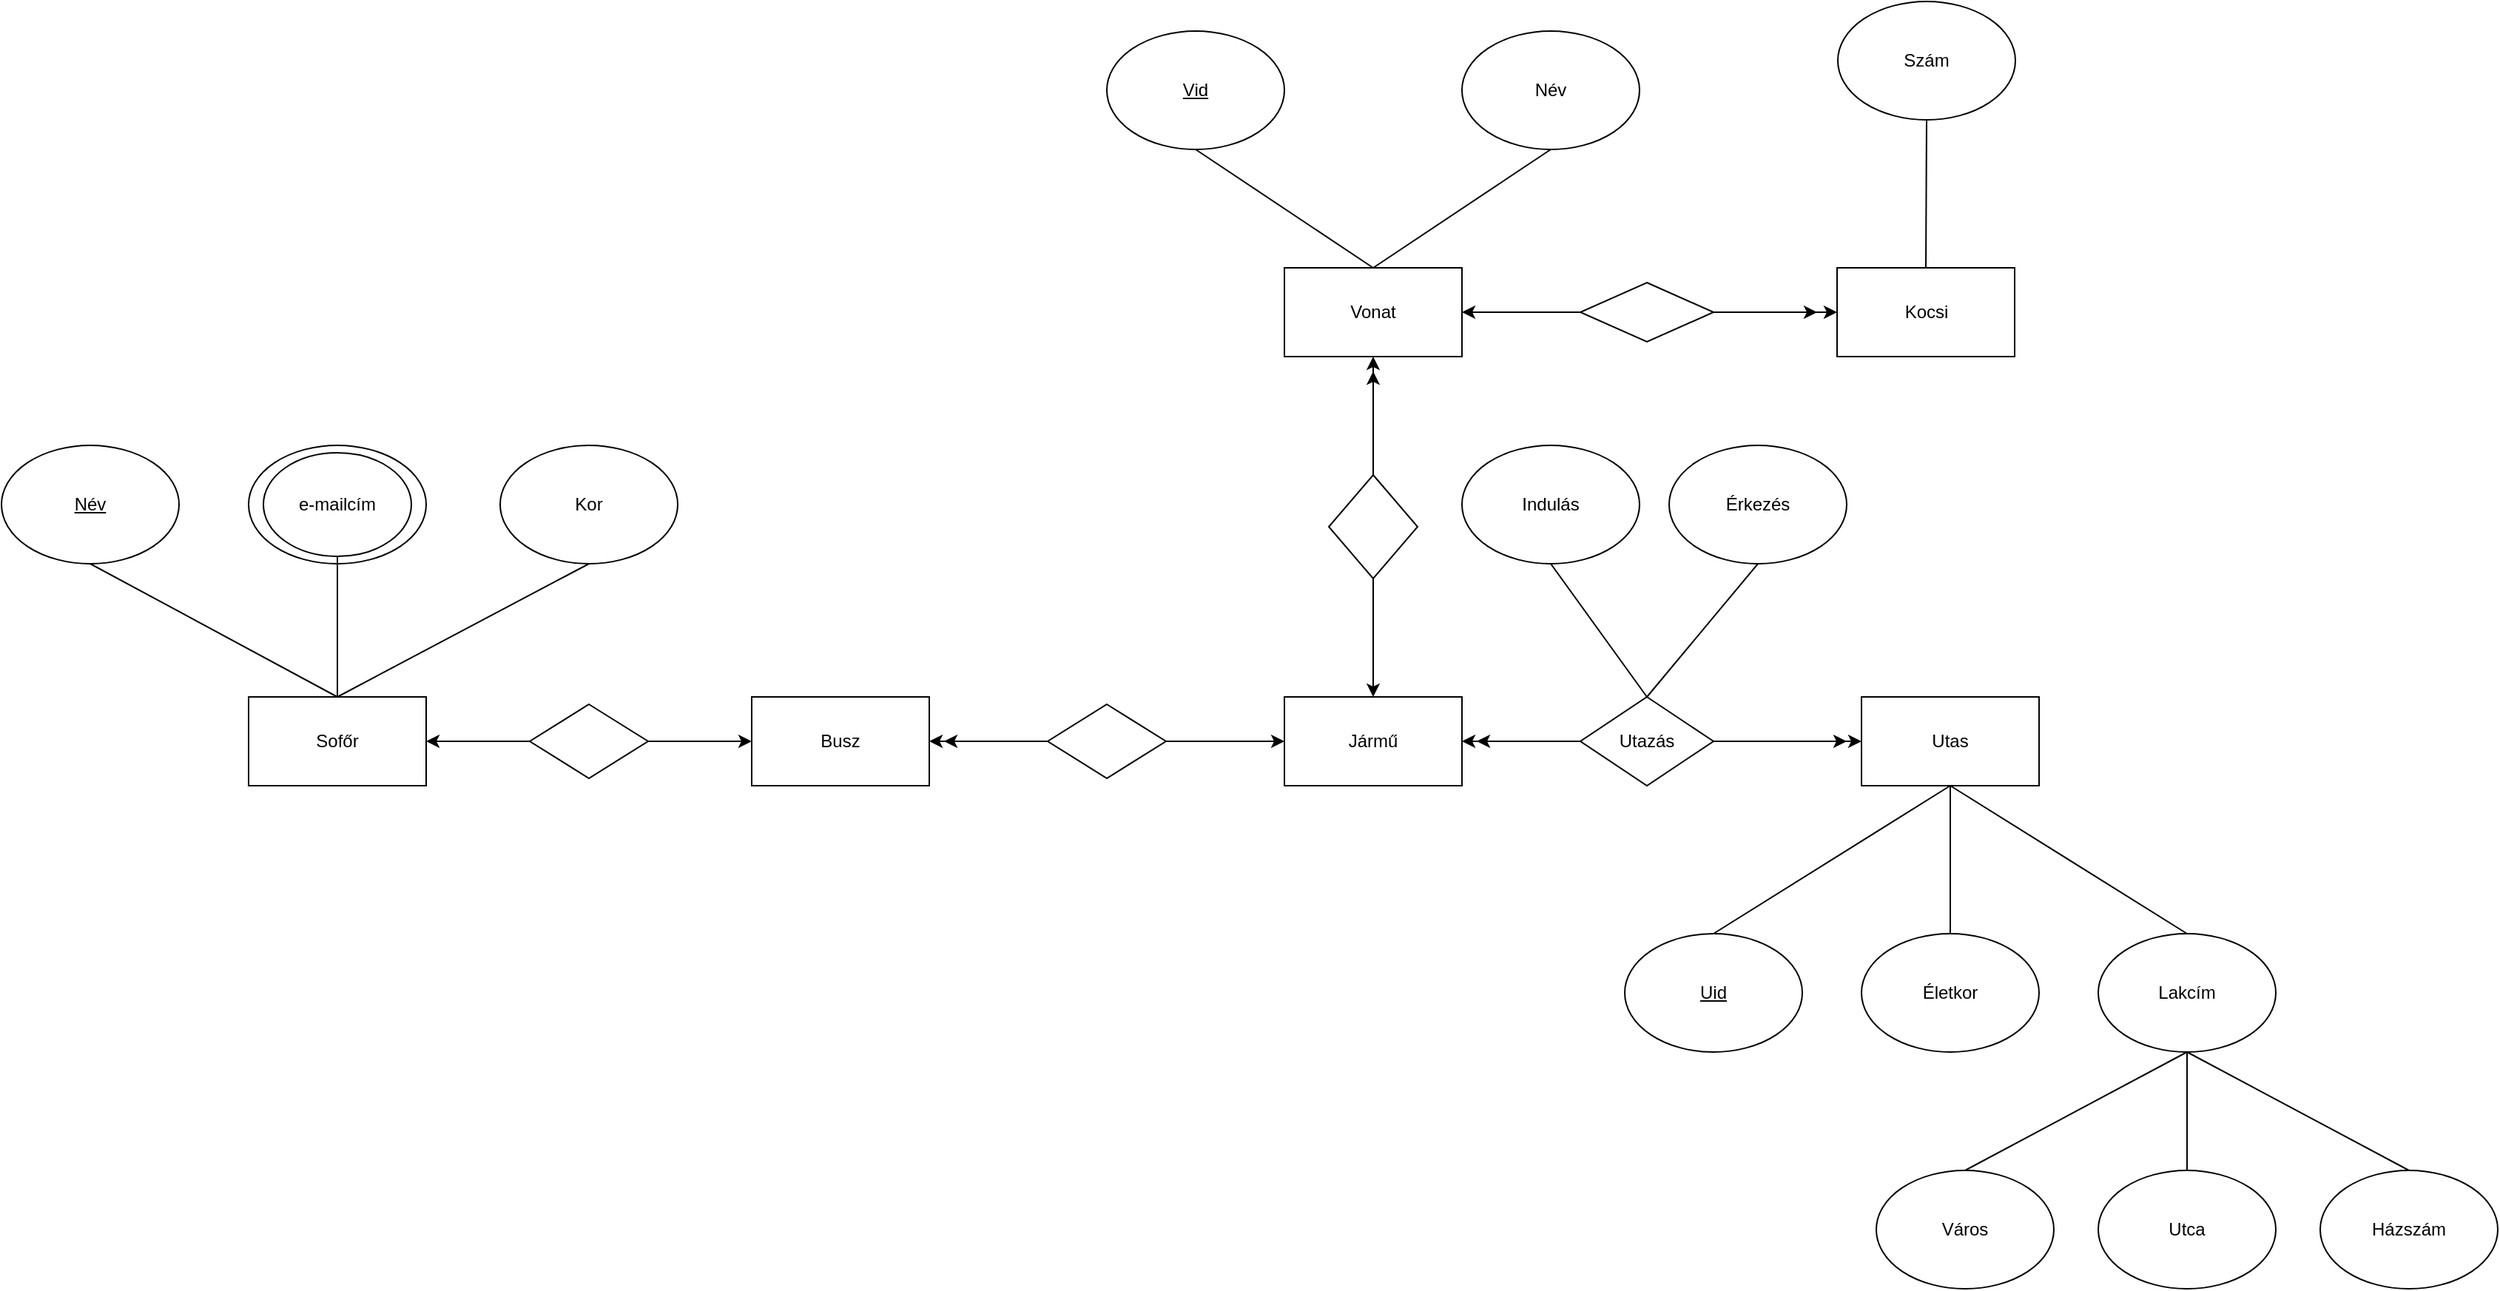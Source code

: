 <mxfile version="20.4.0" type="device"><diagram id="2HoovU7IPB2_IwPYmKss" name="1 oldal"><mxGraphModel dx="2249" dy="1906" grid="1" gridSize="10" guides="1" tooltips="1" connect="1" arrows="1" fold="1" page="1" pageScale="1" pageWidth="827" pageHeight="1169" math="0" shadow="0"><root><mxCell id="0"/><mxCell id="1" parent="0"/><mxCell id="dX716cjw8x0qub9wDfch-1" value="Jármű" style="rounded=0;whiteSpace=wrap;html=1;" vertex="1" parent="1"><mxGeometry x="40" y="290" width="120" height="60" as="geometry"/></mxCell><mxCell id="dX716cjw8x0qub9wDfch-2" value="Utas" style="rounded=0;whiteSpace=wrap;html=1;" vertex="1" parent="1"><mxGeometry x="430" y="290" width="120" height="60" as="geometry"/></mxCell><mxCell id="dX716cjw8x0qub9wDfch-6" value="" style="edgeStyle=orthogonalEdgeStyle;rounded=0;orthogonalLoop=1;jettySize=auto;html=1;" edge="1" parent="1" source="dX716cjw8x0qub9wDfch-4" target="dX716cjw8x0qub9wDfch-2"><mxGeometry relative="1" as="geometry"/></mxCell><mxCell id="dX716cjw8x0qub9wDfch-4" value="Utazás" style="rhombus;whiteSpace=wrap;html=1;" vertex="1" parent="1"><mxGeometry x="240" y="290" width="90" height="60" as="geometry"/></mxCell><mxCell id="dX716cjw8x0qub9wDfch-8" value="" style="endArrow=classic;html=1;rounded=0;entryX=1;entryY=0.5;entryDx=0;entryDy=0;exitX=0;exitY=0.5;exitDx=0;exitDy=0;" edge="1" parent="1" source="dX716cjw8x0qub9wDfch-4" target="dX716cjw8x0qub9wDfch-1"><mxGeometry width="50" height="50" relative="1" as="geometry"><mxPoint x="390" y="410" as="sourcePoint"/><mxPoint x="440" y="360" as="targetPoint"/></mxGeometry></mxCell><mxCell id="dX716cjw8x0qub9wDfch-9" value="" style="endArrow=classic;html=1;rounded=0;exitX=1;exitY=0.5;exitDx=0;exitDy=0;" edge="1" parent="1" source="dX716cjw8x0qub9wDfch-4"><mxGeometry width="50" height="50" relative="1" as="geometry"><mxPoint x="390" y="410" as="sourcePoint"/><mxPoint x="420" y="320" as="targetPoint"/></mxGeometry></mxCell><mxCell id="dX716cjw8x0qub9wDfch-10" value="Életkor" style="ellipse;whiteSpace=wrap;html=1;" vertex="1" parent="1"><mxGeometry x="430" y="450" width="120" height="80" as="geometry"/></mxCell><mxCell id="dX716cjw8x0qub9wDfch-11" value="&lt;u&gt;Uid&lt;/u&gt;" style="ellipse;whiteSpace=wrap;html=1;" vertex="1" parent="1"><mxGeometry x="270" y="450" width="120" height="80" as="geometry"/></mxCell><mxCell id="dX716cjw8x0qub9wDfch-12" value="Lakcím" style="ellipse;whiteSpace=wrap;html=1;" vertex="1" parent="1"><mxGeometry x="590" y="450" width="120" height="80" as="geometry"/></mxCell><mxCell id="dX716cjw8x0qub9wDfch-13" value="" style="endArrow=none;html=1;rounded=0;exitX=0.5;exitY=0;exitDx=0;exitDy=0;entryX=0.5;entryY=1;entryDx=0;entryDy=0;" edge="1" parent="1" source="dX716cjw8x0qub9wDfch-10" target="dX716cjw8x0qub9wDfch-2"><mxGeometry width="50" height="50" relative="1" as="geometry"><mxPoint x="400" y="390" as="sourcePoint"/><mxPoint x="450" y="340" as="targetPoint"/></mxGeometry></mxCell><mxCell id="dX716cjw8x0qub9wDfch-14" value="" style="endArrow=none;html=1;rounded=0;entryX=0.5;entryY=1;entryDx=0;entryDy=0;exitX=0.5;exitY=0;exitDx=0;exitDy=0;" edge="1" parent="1" source="dX716cjw8x0qub9wDfch-11" target="dX716cjw8x0qub9wDfch-2"><mxGeometry width="50" height="50" relative="1" as="geometry"><mxPoint x="400" y="390" as="sourcePoint"/><mxPoint x="450" y="340" as="targetPoint"/></mxGeometry></mxCell><mxCell id="dX716cjw8x0qub9wDfch-15" value="" style="endArrow=none;html=1;rounded=0;entryX=0.5;entryY=1;entryDx=0;entryDy=0;exitX=0.5;exitY=0;exitDx=0;exitDy=0;" edge="1" parent="1" source="dX716cjw8x0qub9wDfch-12" target="dX716cjw8x0qub9wDfch-2"><mxGeometry width="50" height="50" relative="1" as="geometry"><mxPoint x="400" y="390" as="sourcePoint"/><mxPoint x="450" y="340" as="targetPoint"/></mxGeometry></mxCell><mxCell id="dX716cjw8x0qub9wDfch-16" value="Házszám" style="ellipse;whiteSpace=wrap;html=1;" vertex="1" parent="1"><mxGeometry x="740" y="610" width="120" height="80" as="geometry"/></mxCell><mxCell id="dX716cjw8x0qub9wDfch-17" value="Város" style="ellipse;whiteSpace=wrap;html=1;" vertex="1" parent="1"><mxGeometry x="440" y="610" width="120" height="80" as="geometry"/></mxCell><mxCell id="dX716cjw8x0qub9wDfch-18" value="Utca" style="ellipse;whiteSpace=wrap;html=1;" vertex="1" parent="1"><mxGeometry x="590" y="610" width="120" height="80" as="geometry"/></mxCell><mxCell id="dX716cjw8x0qub9wDfch-19" value="" style="endArrow=none;html=1;rounded=0;entryX=0.5;entryY=1;entryDx=0;entryDy=0;exitX=0.5;exitY=0;exitDx=0;exitDy=0;" edge="1" parent="1" source="dX716cjw8x0qub9wDfch-17" target="dX716cjw8x0qub9wDfch-12"><mxGeometry width="50" height="50" relative="1" as="geometry"><mxPoint x="400" y="590" as="sourcePoint"/><mxPoint x="450" y="540" as="targetPoint"/></mxGeometry></mxCell><mxCell id="dX716cjw8x0qub9wDfch-20" value="" style="endArrow=none;html=1;rounded=0;entryX=0.5;entryY=1;entryDx=0;entryDy=0;exitX=0.5;exitY=0;exitDx=0;exitDy=0;" edge="1" parent="1" source="dX716cjw8x0qub9wDfch-18" target="dX716cjw8x0qub9wDfch-12"><mxGeometry width="50" height="50" relative="1" as="geometry"><mxPoint x="400" y="590" as="sourcePoint"/><mxPoint x="450" y="540" as="targetPoint"/></mxGeometry></mxCell><mxCell id="dX716cjw8x0qub9wDfch-21" value="" style="endArrow=none;html=1;rounded=0;exitX=0.5;exitY=0;exitDx=0;exitDy=0;" edge="1" parent="1" source="dX716cjw8x0qub9wDfch-16"><mxGeometry width="50" height="50" relative="1" as="geometry"><mxPoint x="400" y="590" as="sourcePoint"/><mxPoint x="650" y="530" as="targetPoint"/></mxGeometry></mxCell><mxCell id="dX716cjw8x0qub9wDfch-23" value="Vonat" style="rounded=0;whiteSpace=wrap;html=1;" vertex="1" parent="1"><mxGeometry x="40" width="120" height="60" as="geometry"/></mxCell><mxCell id="dX716cjw8x0qub9wDfch-24" value="" style="endArrow=classic;html=1;rounded=0;exitX=0;exitY=0.5;exitDx=0;exitDy=0;" edge="1" parent="1" source="dX716cjw8x0qub9wDfch-4"><mxGeometry width="50" height="50" relative="1" as="geometry"><mxPoint x="150" y="460" as="sourcePoint"/><mxPoint x="170" y="320" as="targetPoint"/></mxGeometry></mxCell><mxCell id="dX716cjw8x0qub9wDfch-25" value="" style="rhombus;whiteSpace=wrap;html=1;" vertex="1" parent="1"><mxGeometry x="70" y="140" width="60" height="70" as="geometry"/></mxCell><mxCell id="dX716cjw8x0qub9wDfch-26" value="" style="endArrow=classic;html=1;rounded=0;entryX=0.5;entryY=1;entryDx=0;entryDy=0;exitX=0.5;exitY=0;exitDx=0;exitDy=0;" edge="1" parent="1" source="dX716cjw8x0qub9wDfch-25" target="dX716cjw8x0qub9wDfch-23"><mxGeometry width="50" height="50" relative="1" as="geometry"><mxPoint x="280" y="220" as="sourcePoint"/><mxPoint x="330" y="170" as="targetPoint"/></mxGeometry></mxCell><mxCell id="dX716cjw8x0qub9wDfch-27" value="" style="endArrow=classic;html=1;rounded=0;" edge="1" parent="1"><mxGeometry width="50" height="50" relative="1" as="geometry"><mxPoint x="100" y="140" as="sourcePoint"/><mxPoint x="100" y="70" as="targetPoint"/></mxGeometry></mxCell><mxCell id="dX716cjw8x0qub9wDfch-28" value="" style="endArrow=classic;html=1;rounded=0;exitX=0.5;exitY=1;exitDx=0;exitDy=0;entryX=0.5;entryY=0;entryDx=0;entryDy=0;" edge="1" parent="1" source="dX716cjw8x0qub9wDfch-25" target="dX716cjw8x0qub9wDfch-1"><mxGeometry width="50" height="50" relative="1" as="geometry"><mxPoint x="280" y="220" as="sourcePoint"/><mxPoint x="330" y="170" as="targetPoint"/></mxGeometry></mxCell><mxCell id="dX716cjw8x0qub9wDfch-29" value="Kocsi" style="rounded=0;whiteSpace=wrap;html=1;" vertex="1" parent="1"><mxGeometry x="413.5" width="120" height="60" as="geometry"/></mxCell><mxCell id="dX716cjw8x0qub9wDfch-30" value="" style="rhombus;whiteSpace=wrap;html=1;rotation=0;" vertex="1" parent="1"><mxGeometry x="240" y="10" width="90" height="40" as="geometry"/></mxCell><mxCell id="dX716cjw8x0qub9wDfch-31" value="Busz" style="rounded=0;whiteSpace=wrap;html=1;" vertex="1" parent="1"><mxGeometry x="-320" y="290" width="120" height="60" as="geometry"/></mxCell><mxCell id="dX716cjw8x0qub9wDfch-32" value="" style="rhombus;whiteSpace=wrap;html=1;" vertex="1" parent="1"><mxGeometry x="-120" y="295" width="80" height="50" as="geometry"/></mxCell><mxCell id="dX716cjw8x0qub9wDfch-33" value="" style="endArrow=classic;html=1;rounded=0;entryX=0;entryY=0.5;entryDx=0;entryDy=0;exitX=1;exitY=0.5;exitDx=0;exitDy=0;" edge="1" parent="1" source="dX716cjw8x0qub9wDfch-32" target="dX716cjw8x0qub9wDfch-1"><mxGeometry width="50" height="50" relative="1" as="geometry"><mxPoint x="-20" y="330" as="sourcePoint"/><mxPoint x="30" y="280" as="targetPoint"/></mxGeometry></mxCell><mxCell id="dX716cjw8x0qub9wDfch-34" value="" style="endArrow=classic;html=1;rounded=0;entryX=1;entryY=0.5;entryDx=0;entryDy=0;exitX=0;exitY=0.5;exitDx=0;exitDy=0;" edge="1" parent="1" source="dX716cjw8x0qub9wDfch-32" target="dX716cjw8x0qub9wDfch-31"><mxGeometry width="50" height="50" relative="1" as="geometry"><mxPoint x="-20" y="330" as="sourcePoint"/><mxPoint x="30" y="280" as="targetPoint"/></mxGeometry></mxCell><mxCell id="dX716cjw8x0qub9wDfch-35" value="" style="endArrow=classic;html=1;rounded=0;exitX=0;exitY=0.5;exitDx=0;exitDy=0;" edge="1" parent="1" source="dX716cjw8x0qub9wDfch-32"><mxGeometry width="50" height="50" relative="1" as="geometry"><mxPoint x="-20" y="330" as="sourcePoint"/><mxPoint x="-190" y="320" as="targetPoint"/></mxGeometry></mxCell><mxCell id="dX716cjw8x0qub9wDfch-36" value="" style="endArrow=classic;html=1;rounded=0;entryX=0;entryY=0.5;entryDx=0;entryDy=0;exitX=1;exitY=0.5;exitDx=0;exitDy=0;" edge="1" parent="1" source="dX716cjw8x0qub9wDfch-30" target="dX716cjw8x0qub9wDfch-29"><mxGeometry width="50" height="50" relative="1" as="geometry"><mxPoint x="260" y="190" as="sourcePoint"/><mxPoint x="310" y="140" as="targetPoint"/></mxGeometry></mxCell><mxCell id="dX716cjw8x0qub9wDfch-37" value="" style="endArrow=classic;html=1;rounded=0;exitX=1;exitY=0.5;exitDx=0;exitDy=0;" edge="1" parent="1" source="dX716cjw8x0qub9wDfch-30"><mxGeometry width="50" height="50" relative="1" as="geometry"><mxPoint x="260" y="190" as="sourcePoint"/><mxPoint x="400" y="30" as="targetPoint"/></mxGeometry></mxCell><mxCell id="dX716cjw8x0qub9wDfch-38" value="&lt;u&gt;Vid&lt;/u&gt;" style="ellipse;whiteSpace=wrap;html=1;" vertex="1" parent="1"><mxGeometry x="-80" y="-160" width="120" height="80" as="geometry"/></mxCell><mxCell id="dX716cjw8x0qub9wDfch-39" value="Név" style="ellipse;whiteSpace=wrap;html=1;" vertex="1" parent="1"><mxGeometry x="160" y="-160" width="120" height="80" as="geometry"/></mxCell><mxCell id="dX716cjw8x0qub9wDfch-41" value="" style="endArrow=classic;html=1;rounded=0;entryX=1;entryY=0.5;entryDx=0;entryDy=0;exitX=0;exitY=0.5;exitDx=0;exitDy=0;" edge="1" parent="1" source="dX716cjw8x0qub9wDfch-30" target="dX716cjw8x0qub9wDfch-23"><mxGeometry width="50" height="50" relative="1" as="geometry"><mxPoint x="150" y="-50" as="sourcePoint"/><mxPoint x="200" y="-100" as="targetPoint"/></mxGeometry></mxCell><mxCell id="dX716cjw8x0qub9wDfch-42" value="" style="endArrow=none;html=1;rounded=0;entryX=0.5;entryY=1;entryDx=0;entryDy=0;exitX=0.5;exitY=0;exitDx=0;exitDy=0;" edge="1" parent="1" source="dX716cjw8x0qub9wDfch-23" target="dX716cjw8x0qub9wDfch-38"><mxGeometry width="50" height="50" relative="1" as="geometry"><mxPoint x="150" y="-50" as="sourcePoint"/><mxPoint x="200" y="-100" as="targetPoint"/></mxGeometry></mxCell><mxCell id="dX716cjw8x0qub9wDfch-43" value="" style="endArrow=none;html=1;rounded=0;entryX=0.5;entryY=1;entryDx=0;entryDy=0;exitX=0.5;exitY=0;exitDx=0;exitDy=0;" edge="1" parent="1" source="dX716cjw8x0qub9wDfch-23" target="dX716cjw8x0qub9wDfch-39"><mxGeometry width="50" height="50" relative="1" as="geometry"><mxPoint x="150" y="-50" as="sourcePoint"/><mxPoint x="200" y="-100" as="targetPoint"/></mxGeometry></mxCell><mxCell id="dX716cjw8x0qub9wDfch-44" value="Szám" style="ellipse;whiteSpace=wrap;html=1;" vertex="1" parent="1"><mxGeometry x="414" y="-180" width="120" height="80" as="geometry"/></mxCell><mxCell id="dX716cjw8x0qub9wDfch-45" value="" style="endArrow=none;html=1;rounded=0;entryX=0.5;entryY=1;entryDx=0;entryDy=0;exitX=0.5;exitY=0;exitDx=0;exitDy=0;" edge="1" parent="1" source="dX716cjw8x0qub9wDfch-29" target="dX716cjw8x0qub9wDfch-44"><mxGeometry width="50" height="50" relative="1" as="geometry"><mxPoint x="230" y="250" as="sourcePoint"/><mxPoint x="280" y="200" as="targetPoint"/></mxGeometry></mxCell><mxCell id="dX716cjw8x0qub9wDfch-46" value="Sofőr" style="rounded=0;whiteSpace=wrap;html=1;" vertex="1" parent="1"><mxGeometry x="-660" y="290" width="120" height="60" as="geometry"/></mxCell><mxCell id="dX716cjw8x0qub9wDfch-47" value="" style="endArrow=classic;html=1;rounded=0;entryX=1;entryY=0.5;entryDx=0;entryDy=0;exitX=0;exitY=0.5;exitDx=0;exitDy=0;" edge="1" parent="1" source="dX716cjw8x0qub9wDfch-48" target="dX716cjw8x0qub9wDfch-46"><mxGeometry width="50" height="50" relative="1" as="geometry"><mxPoint x="-200" y="390" as="sourcePoint"/><mxPoint x="-350" y="450" as="targetPoint"/></mxGeometry></mxCell><mxCell id="dX716cjw8x0qub9wDfch-48" value="" style="rhombus;whiteSpace=wrap;html=1;" vertex="1" parent="1"><mxGeometry x="-470" y="295" width="80" height="50" as="geometry"/></mxCell><mxCell id="dX716cjw8x0qub9wDfch-50" value="" style="endArrow=classic;html=1;rounded=0;entryX=0;entryY=0.5;entryDx=0;entryDy=0;exitX=1;exitY=0.5;exitDx=0;exitDy=0;" edge="1" parent="1" source="dX716cjw8x0qub9wDfch-48" target="dX716cjw8x0qub9wDfch-31"><mxGeometry width="50" height="50" relative="1" as="geometry"><mxPoint x="-200" y="390" as="sourcePoint"/><mxPoint x="-150" y="340" as="targetPoint"/></mxGeometry></mxCell><mxCell id="dX716cjw8x0qub9wDfch-51" value="Kor" style="ellipse;whiteSpace=wrap;html=1;" vertex="1" parent="1"><mxGeometry x="-490" y="120" width="120" height="80" as="geometry"/></mxCell><mxCell id="dX716cjw8x0qub9wDfch-53" value="&lt;u&gt;Név&lt;/u&gt;" style="ellipse;whiteSpace=wrap;html=1;" vertex="1" parent="1"><mxGeometry x="-827" y="120" width="120" height="80" as="geometry"/></mxCell><mxCell id="dX716cjw8x0qub9wDfch-55" value="" style="group" vertex="1" connectable="0" parent="1"><mxGeometry x="-660" y="120" width="120" height="80" as="geometry"/></mxCell><mxCell id="dX716cjw8x0qub9wDfch-52" value="" style="ellipse;whiteSpace=wrap;html=1;" vertex="1" parent="dX716cjw8x0qub9wDfch-55"><mxGeometry width="120" height="80" as="geometry"/></mxCell><mxCell id="dX716cjw8x0qub9wDfch-54" value="e-mailcím" style="ellipse;whiteSpace=wrap;html=1;" vertex="1" parent="dX716cjw8x0qub9wDfch-55"><mxGeometry x="10" y="5" width="100" height="70" as="geometry"/></mxCell><mxCell id="dX716cjw8x0qub9wDfch-56" value="" style="endArrow=none;html=1;rounded=0;entryX=0.5;entryY=1;entryDx=0;entryDy=0;exitX=0.5;exitY=0;exitDx=0;exitDy=0;" edge="1" parent="1" source="dX716cjw8x0qub9wDfch-46" target="dX716cjw8x0qub9wDfch-51"><mxGeometry width="50" height="50" relative="1" as="geometry"><mxPoint x="-400" y="280" as="sourcePoint"/><mxPoint x="-350" y="230" as="targetPoint"/></mxGeometry></mxCell><mxCell id="dX716cjw8x0qub9wDfch-57" value="" style="endArrow=none;html=1;rounded=0;entryX=0.5;entryY=1;entryDx=0;entryDy=0;exitX=0.5;exitY=0;exitDx=0;exitDy=0;" edge="1" parent="1" source="dX716cjw8x0qub9wDfch-46" target="dX716cjw8x0qub9wDfch-54"><mxGeometry width="50" height="50" relative="1" as="geometry"><mxPoint x="-400" y="280" as="sourcePoint"/><mxPoint x="-350" y="230" as="targetPoint"/></mxGeometry></mxCell><mxCell id="dX716cjw8x0qub9wDfch-58" value="" style="endArrow=none;html=1;rounded=0;entryX=0.5;entryY=1;entryDx=0;entryDy=0;exitX=0.5;exitY=0;exitDx=0;exitDy=0;" edge="1" parent="1" source="dX716cjw8x0qub9wDfch-46" target="dX716cjw8x0qub9wDfch-53"><mxGeometry width="50" height="50" relative="1" as="geometry"><mxPoint x="-400" y="280" as="sourcePoint"/><mxPoint x="-350" y="230" as="targetPoint"/></mxGeometry></mxCell><mxCell id="dX716cjw8x0qub9wDfch-59" value="Indulás" style="ellipse;whiteSpace=wrap;html=1;" vertex="1" parent="1"><mxGeometry x="160" y="120" width="120" height="80" as="geometry"/></mxCell><mxCell id="dX716cjw8x0qub9wDfch-60" value="" style="endArrow=none;html=1;rounded=0;entryX=0.5;entryY=1;entryDx=0;entryDy=0;exitX=0.5;exitY=0;exitDx=0;exitDy=0;" edge="1" parent="1" source="dX716cjw8x0qub9wDfch-4" target="dX716cjw8x0qub9wDfch-59"><mxGeometry width="50" height="50" relative="1" as="geometry"><mxPoint x="300" y="340" as="sourcePoint"/><mxPoint x="350" y="290" as="targetPoint"/></mxGeometry></mxCell><mxCell id="dX716cjw8x0qub9wDfch-61" value="Érkezés" style="ellipse;whiteSpace=wrap;html=1;" vertex="1" parent="1"><mxGeometry x="300" y="120" width="120" height="80" as="geometry"/></mxCell><mxCell id="dX716cjw8x0qub9wDfch-63" value="" style="endArrow=none;html=1;rounded=0;entryX=0.5;entryY=1;entryDx=0;entryDy=0;exitX=0.5;exitY=0;exitDx=0;exitDy=0;" edge="1" parent="1" source="dX716cjw8x0qub9wDfch-4" target="dX716cjw8x0qub9wDfch-61"><mxGeometry width="50" height="50" relative="1" as="geometry"><mxPoint x="300" y="340" as="sourcePoint"/><mxPoint x="350" y="290" as="targetPoint"/></mxGeometry></mxCell></root></mxGraphModel></diagram></mxfile>